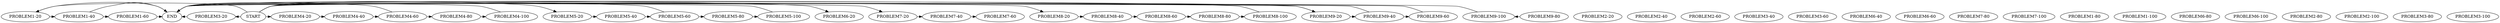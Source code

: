// DBA1920P2GH
digraph {
	"PROBLEM1-20" [label="PROBLEM1-20"]
	"PROBLEM1-40" [label="PROBLEM1-40"]
	"PROBLEM1-60" [label="PROBLEM1-60"]
	"PROBLEM2-20" [label="PROBLEM2-20"]
	"PROBLEM2-40" [label="PROBLEM2-40"]
	"PROBLEM2-60" [label="PROBLEM2-60"]
	"PROBLEM3-20" [label="PROBLEM3-20"]
	"PROBLEM4-20" [label="PROBLEM4-20"]
	"PROBLEM4-40" [label="PROBLEM4-40"]
	"PROBLEM4-60" [label="PROBLEM4-60"]
	"PROBLEM5-20" [label="PROBLEM5-20"]
	"PROBLEM5-40" [label="PROBLEM5-40"]
	"PROBLEM5-60" [label="PROBLEM5-60"]
	"PROBLEM6-20" [label="PROBLEM6-20"]
	"PROBLEM7-20" [label="PROBLEM7-20"]
	"PROBLEM7-40" [label="PROBLEM7-40"]
	"PROBLEM7-60" [label="PROBLEM7-60"]
	"PROBLEM8-20" [label="PROBLEM8-20"]
	"PROBLEM8-40" [label="PROBLEM8-40"]
	"PROBLEM8-60" [label="PROBLEM8-60"]
	"PROBLEM9-20" [label="PROBLEM9-20"]
	"PROBLEM9-40" [label="PROBLEM9-40"]
	"PROBLEM9-60" [label="PROBLEM9-60"]
	"PROBLEM3-40" [label="PROBLEM3-40"]
	"PROBLEM3-60" [label="PROBLEM3-60"]
	"PROBLEM6-40" [label="PROBLEM6-40"]
	"PROBLEM6-60" [label="PROBLEM6-60"]
	"PROBLEM5-80" [label="PROBLEM5-80"]
	"PROBLEM5-100" [label="PROBLEM5-100"]
	"PROBLEM8-80" [label="PROBLEM8-80"]
	"PROBLEM8-100" [label="PROBLEM8-100"]
	"PROBLEM7-80" [label="PROBLEM7-80"]
	"PROBLEM7-100" [label="PROBLEM7-100"]
	"PROBLEM4-80" [label="PROBLEM4-80"]
	"PROBLEM4-100" [label="PROBLEM4-100"]
	"PROBLEM1-80" [label="PROBLEM1-80"]
	"PROBLEM1-100" [label="PROBLEM1-100"]
	"PROBLEM9-80" [label="PROBLEM9-80"]
	"PROBLEM9-100" [label="PROBLEM9-100"]
	"PROBLEM6-80" [label="PROBLEM6-80"]
	"PROBLEM6-100" [label="PROBLEM6-100"]
	"PROBLEM2-80" [label="PROBLEM2-80"]
	"PROBLEM2-100" [label="PROBLEM2-100"]
	"PROBLEM3-80" [label="PROBLEM3-80"]
	"PROBLEM3-100" [label="PROBLEM3-100"]
	START [label=START]
	END [label=END]
	"PROBLEM1-20" -> "PROBLEM1-40" [constraint=false]
	"PROBLEM1-20" -> END [constraint=false]
	"PROBLEM1-40" -> "PROBLEM1-60" [constraint=false]
	"PROBLEM1-40" -> END [constraint=false]
	"PROBLEM1-60" -> END [constraint=false]
	"PROBLEM3-20" -> END [constraint=false]
	"PROBLEM4-20" -> "PROBLEM4-40" [constraint=false]
	"PROBLEM4-40" -> "PROBLEM4-60" [constraint=false]
	"PROBLEM4-60" -> "PROBLEM4-80" [constraint=false]
	"PROBLEM4-60" -> END [constraint=false]
	"PROBLEM5-20" -> "PROBLEM5-40" [constraint=false]
	"PROBLEM5-40" -> "PROBLEM5-60" [constraint=false]
	"PROBLEM5-60" -> "PROBLEM5-80" [constraint=false]
	"PROBLEM5-60" -> END [constraint=false]
	"PROBLEM7-20" -> "PROBLEM7-40" [constraint=false]
	"PROBLEM7-40" -> "PROBLEM7-60" [constraint=false]
	"PROBLEM8-20" -> "PROBLEM8-40" [constraint=false]
	"PROBLEM8-40" -> "PROBLEM8-60" [constraint=false]
	"PROBLEM8-60" -> "PROBLEM8-80" [constraint=false]
	"PROBLEM9-20" -> "PROBLEM9-40" [constraint=false]
	"PROBLEM9-20" -> END [constraint=false]
	"PROBLEM9-40" -> "PROBLEM9-60" [constraint=false]
	"PROBLEM9-40" -> END [constraint=false]
	"PROBLEM9-60" -> END [constraint=false]
	"PROBLEM5-80" -> "PROBLEM5-100" [constraint=false]
	"PROBLEM5-100" -> END [constraint=false]
	"PROBLEM8-80" -> "PROBLEM8-100" [constraint=false]
	"PROBLEM8-100" -> END [constraint=false]
	"PROBLEM4-80" -> "PROBLEM4-100" [constraint=false]
	"PROBLEM4-100" -> END [constraint=false]
	"PROBLEM9-80" -> "PROBLEM9-100" [constraint=false]
	"PROBLEM9-100" -> END [constraint=false]
	START -> "PROBLEM1-20" [constraint=false]
	START -> "PROBLEM3-20" [constraint=false]
	START -> "PROBLEM4-20" [constraint=false]
	START -> "PROBLEM5-20" [constraint=false]
	START -> "PROBLEM6-20" [constraint=false]
	START -> "PROBLEM7-20" [constraint=false]
	START -> "PROBLEM8-20" [constraint=false]
	START -> "PROBLEM9-20" [constraint=false]
}

